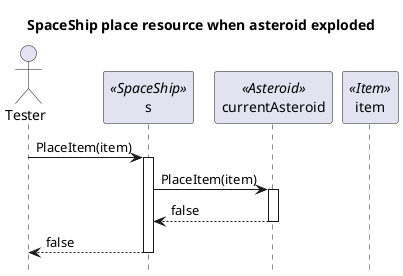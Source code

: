 @startuml
hide footbox
title SpaceShip place resource when asteroid exploded

actor Tester as Tester

participant s as s <<SpaceShip>>
participant currentAsteroid as currentAsteroid <<Asteroid>>
participant item as item <<Item>>

Tester -> s : PlaceItem(item)
activate s

s -> currentAsteroid ++: PlaceItem(item)

currentAsteroid --> s --: false

s--> Tester : false
deactivate s
@enduml

